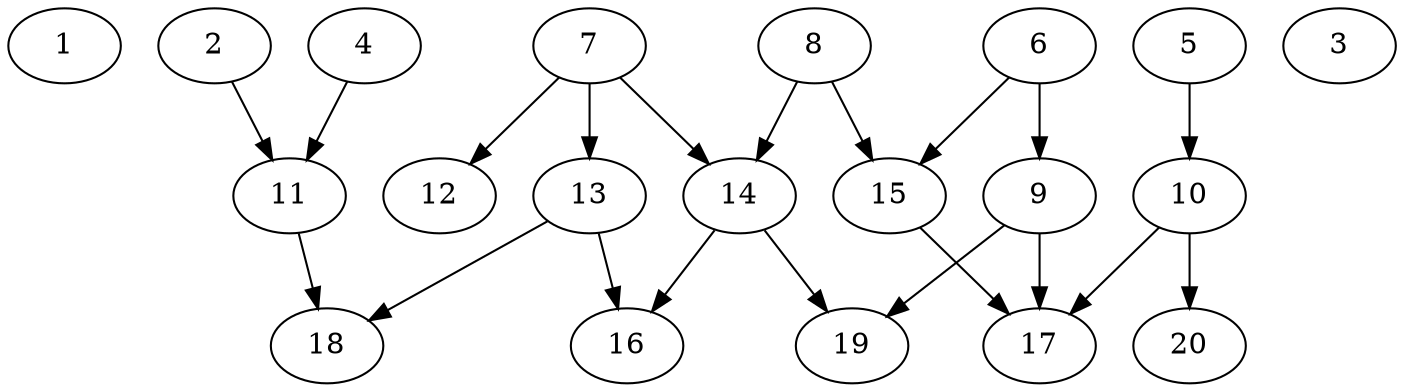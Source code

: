 // DAG automatically generated by daggen at Sat Jul 27 15:38:39 2019
// ./daggen --dot -n 20 --ccr 0.3 --fat 0.7 --regular 0.5 --density 0.4 --mindata 5242880 --maxdata 52428800 
digraph G {
  1 [size="79455573", alpha="0.13", expect_size="23836672"] 
  2 [size="119528107", alpha="0.01", expect_size="35858432"] 
  2 -> 11 [size ="35858432"]
  3 [size="91286187", alpha="0.09", expect_size="27385856"] 
  4 [size="98624853", alpha="0.15", expect_size="29587456"] 
  4 -> 11 [size ="29587456"]
  5 [size="71775573", alpha="0.10", expect_size="21532672"] 
  5 -> 10 [size ="21532672"]
  6 [size="60726613", alpha="0.19", expect_size="18217984"] 
  6 -> 9 [size ="18217984"]
  6 -> 15 [size ="18217984"]
  7 [size="26917547", alpha="0.15", expect_size="8075264"] 
  7 -> 12 [size ="8075264"]
  7 -> 13 [size ="8075264"]
  7 -> 14 [size ="8075264"]
  8 [size="95849813", alpha="0.12", expect_size="28754944"] 
  8 -> 14 [size ="28754944"]
  8 -> 15 [size ="28754944"]
  9 [size="60067840", alpha="0.03", expect_size="18020352"] 
  9 -> 17 [size ="18020352"]
  9 -> 19 [size ="18020352"]
  10 [size="112353280", alpha="0.13", expect_size="33705984"] 
  10 -> 17 [size ="33705984"]
  10 -> 20 [size ="33705984"]
  11 [size="164229120", alpha="0.05", expect_size="49268736"] 
  11 -> 18 [size ="49268736"]
  12 [size="112513707", alpha="0.06", expect_size="33754112"] 
  13 [size="116630187", alpha="0.11", expect_size="34989056"] 
  13 -> 16 [size ="34989056"]
  13 -> 18 [size ="34989056"]
  14 [size="33525760", alpha="0.12", expect_size="10057728"] 
  14 -> 16 [size ="10057728"]
  14 -> 19 [size ="10057728"]
  15 [size="150876160", alpha="0.01", expect_size="45262848"] 
  15 -> 17 [size ="45262848"]
  16 [size="70703787", alpha="0.08", expect_size="21211136"] 
  17 [size="65996800", alpha="0.05", expect_size="19799040"] 
  18 [size="22992213", alpha="0.04", expect_size="6897664"] 
  19 [size="117824853", alpha="0.17", expect_size="35347456"] 
  20 [size="140120747", alpha="0.03", expect_size="42036224"] 
}
